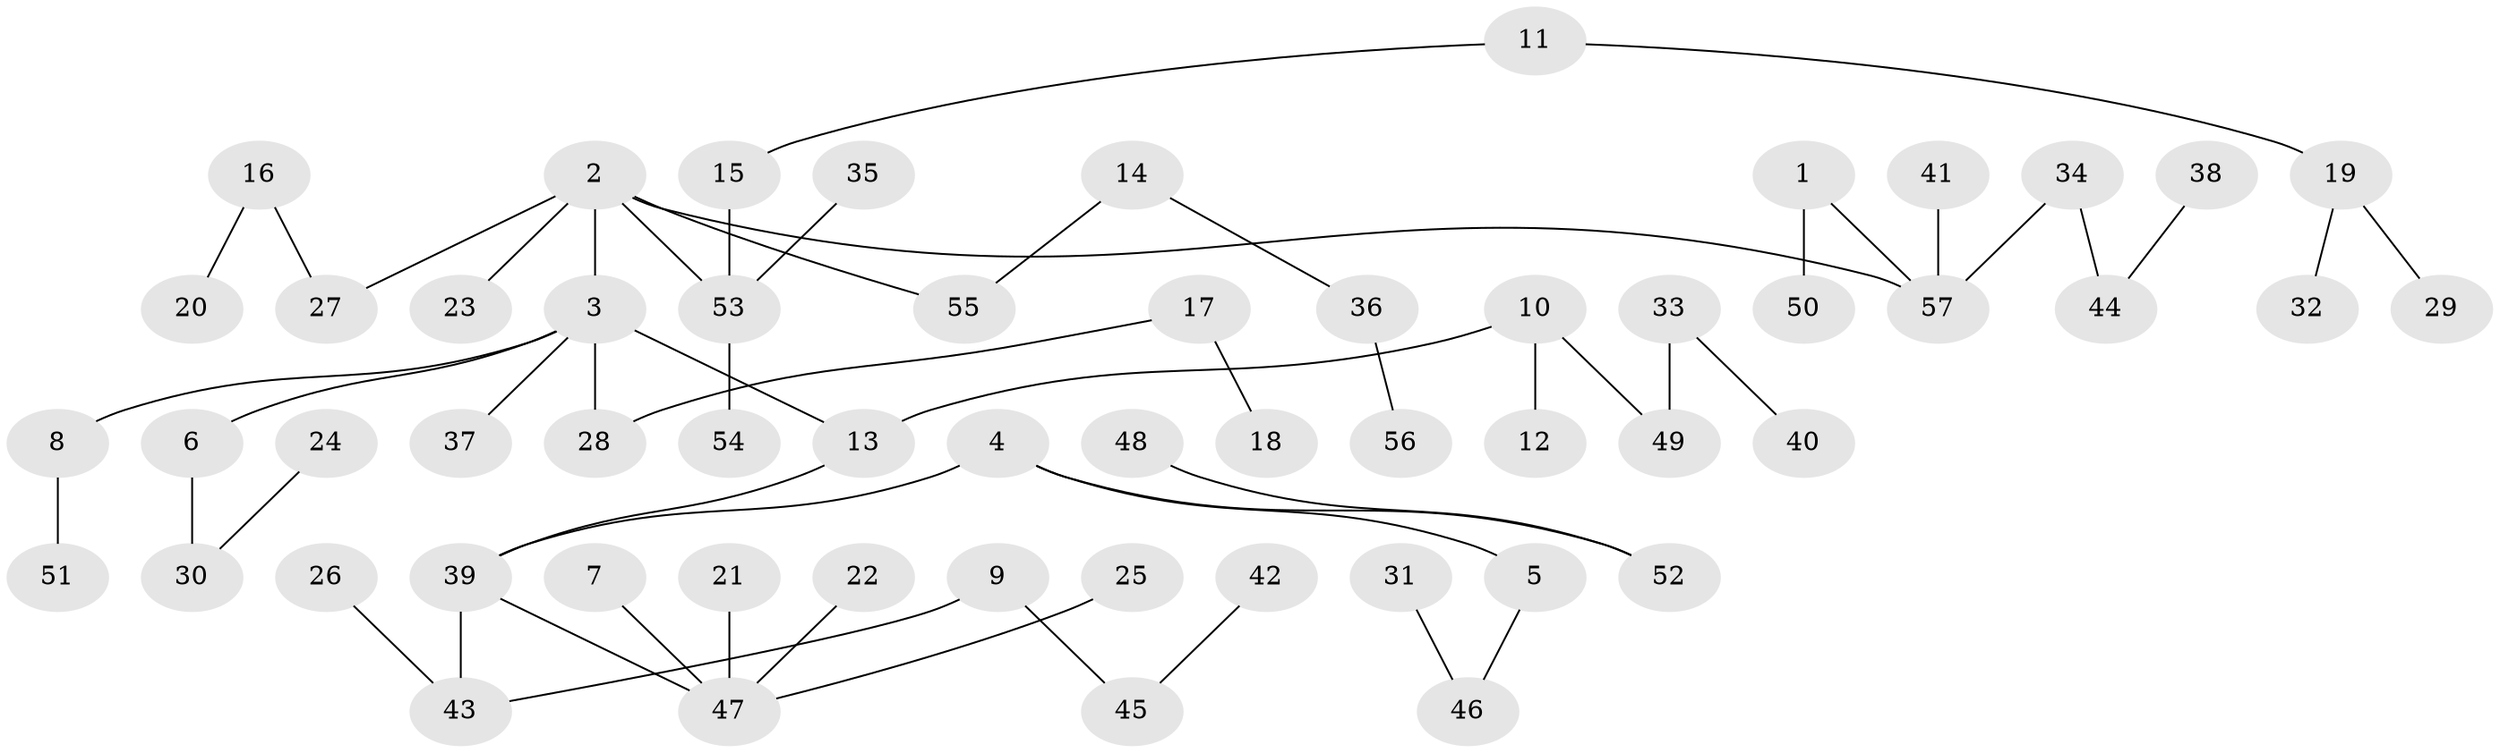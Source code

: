 // original degree distribution, {7: 0.008620689655172414, 5: 0.017241379310344827, 4: 0.06896551724137931, 6: 0.02586206896551724, 2: 0.25, 3: 0.13793103448275862, 1: 0.49137931034482757}
// Generated by graph-tools (version 1.1) at 2025/02/03/09/25 03:02:22]
// undirected, 57 vertices, 56 edges
graph export_dot {
graph [start="1"]
  node [color=gray90,style=filled];
  1;
  2;
  3;
  4;
  5;
  6;
  7;
  8;
  9;
  10;
  11;
  12;
  13;
  14;
  15;
  16;
  17;
  18;
  19;
  20;
  21;
  22;
  23;
  24;
  25;
  26;
  27;
  28;
  29;
  30;
  31;
  32;
  33;
  34;
  35;
  36;
  37;
  38;
  39;
  40;
  41;
  42;
  43;
  44;
  45;
  46;
  47;
  48;
  49;
  50;
  51;
  52;
  53;
  54;
  55;
  56;
  57;
  1 -- 50 [weight=1.0];
  1 -- 57 [weight=1.0];
  2 -- 3 [weight=1.0];
  2 -- 23 [weight=1.0];
  2 -- 27 [weight=1.0];
  2 -- 53 [weight=1.0];
  2 -- 55 [weight=1.0];
  2 -- 57 [weight=1.0];
  3 -- 6 [weight=1.0];
  3 -- 8 [weight=1.0];
  3 -- 13 [weight=1.0];
  3 -- 28 [weight=1.0];
  3 -- 37 [weight=1.0];
  4 -- 5 [weight=1.0];
  4 -- 39 [weight=1.0];
  4 -- 52 [weight=1.0];
  5 -- 46 [weight=1.0];
  6 -- 30 [weight=1.0];
  7 -- 47 [weight=1.0];
  8 -- 51 [weight=1.0];
  9 -- 43 [weight=1.0];
  9 -- 45 [weight=1.0];
  10 -- 12 [weight=1.0];
  10 -- 13 [weight=1.0];
  10 -- 49 [weight=1.0];
  11 -- 15 [weight=1.0];
  11 -- 19 [weight=1.0];
  13 -- 39 [weight=1.0];
  14 -- 36 [weight=1.0];
  14 -- 55 [weight=1.0];
  15 -- 53 [weight=1.0];
  16 -- 20 [weight=1.0];
  16 -- 27 [weight=1.0];
  17 -- 18 [weight=1.0];
  17 -- 28 [weight=1.0];
  19 -- 29 [weight=1.0];
  19 -- 32 [weight=1.0];
  21 -- 47 [weight=1.0];
  22 -- 47 [weight=1.0];
  24 -- 30 [weight=1.0];
  25 -- 47 [weight=1.0];
  26 -- 43 [weight=1.0];
  31 -- 46 [weight=1.0];
  33 -- 40 [weight=1.0];
  33 -- 49 [weight=1.0];
  34 -- 44 [weight=1.0];
  34 -- 57 [weight=1.0];
  35 -- 53 [weight=1.0];
  36 -- 56 [weight=1.0];
  38 -- 44 [weight=1.0];
  39 -- 43 [weight=1.0];
  39 -- 47 [weight=1.0];
  41 -- 57 [weight=1.0];
  42 -- 45 [weight=1.0];
  48 -- 52 [weight=1.0];
  53 -- 54 [weight=1.0];
}

